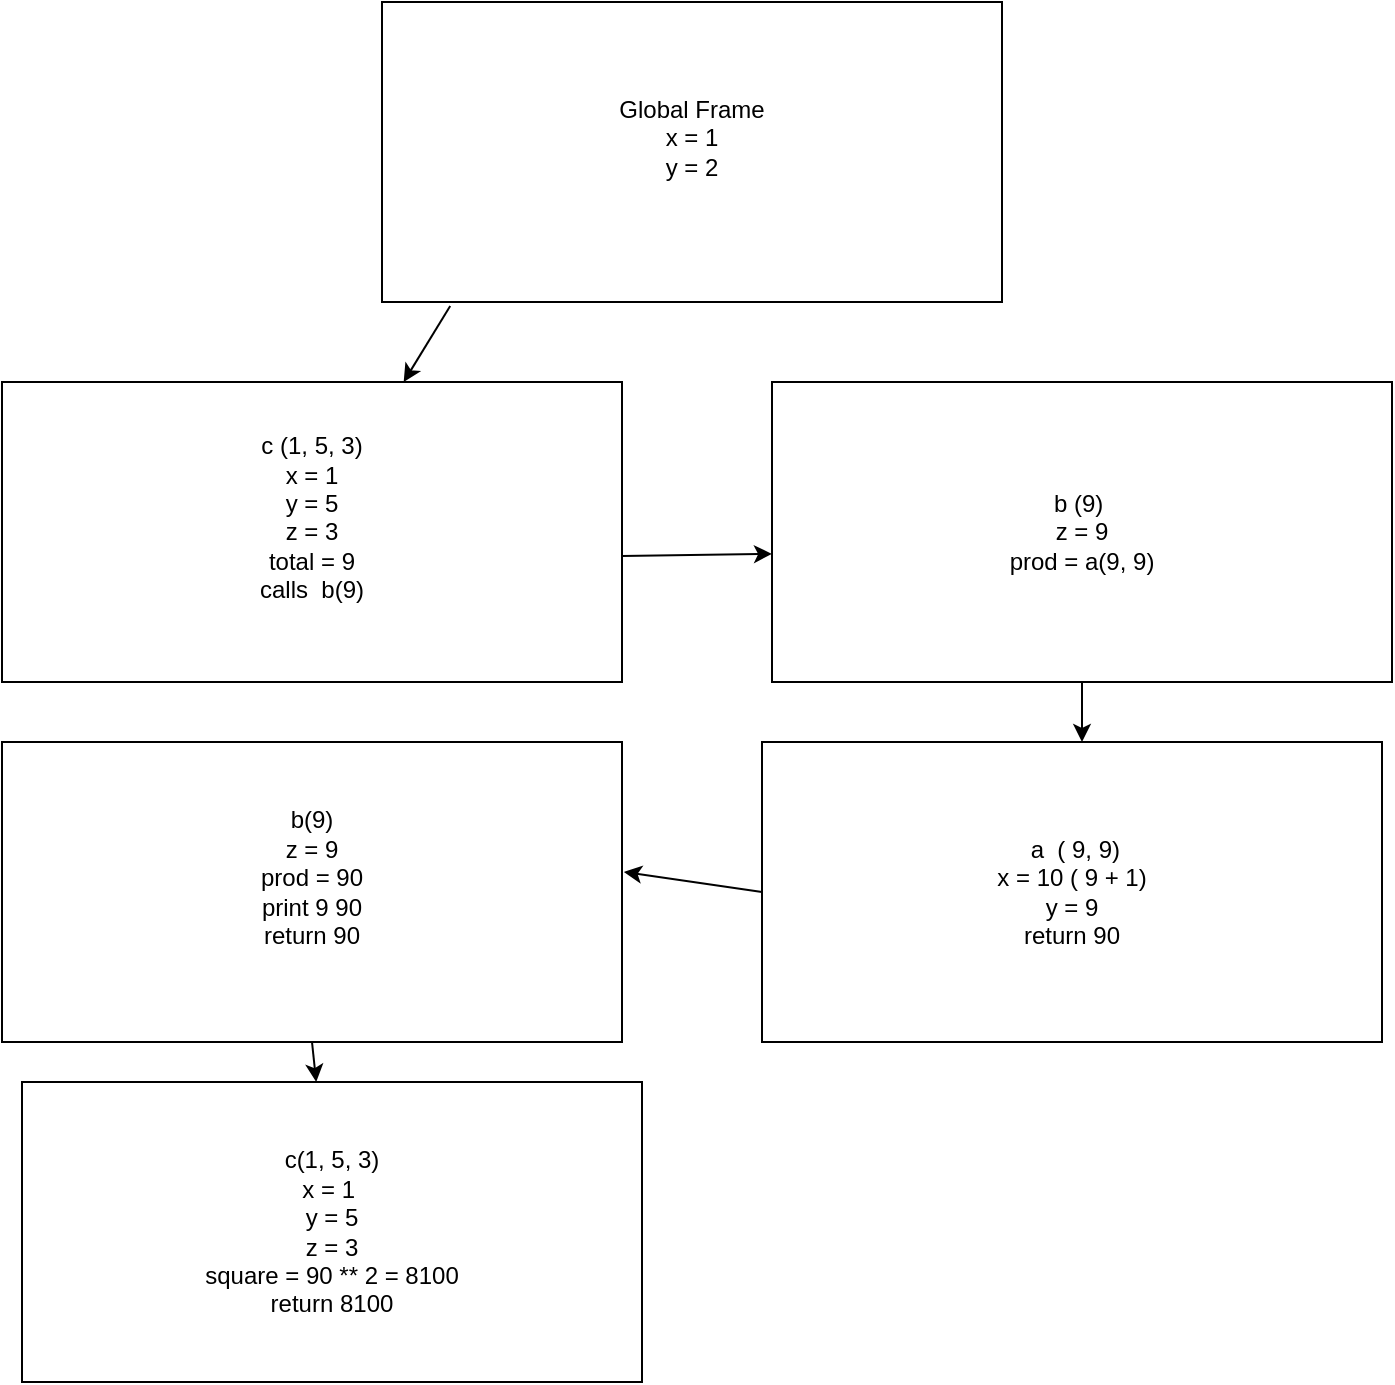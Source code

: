 <mxfile version="24.4.13" type="github">
  <diagram name="Page-1" id="E99-I2yJwPUV4BddeoXo">
    <mxGraphModel dx="1194" dy="647" grid="1" gridSize="10" guides="1" tooltips="1" connect="1" arrows="1" fold="1" page="1" pageScale="1" pageWidth="850" pageHeight="1100" math="0" shadow="0">
      <root>
        <mxCell id="0" />
        <mxCell id="1" parent="0" />
        <mxCell id="6m73HVLtPa08P5zliRXG-1" value="&lt;div&gt;Global Frame&lt;/div&gt;&lt;div&gt;x = 1&lt;/div&gt;&lt;div&gt;y = 2&lt;/div&gt;&lt;div&gt;&lt;br&gt;&lt;/div&gt;" style="rounded=0;whiteSpace=wrap;html=1;" vertex="1" parent="1">
          <mxGeometry x="230" y="20" width="310" height="150" as="geometry" />
        </mxCell>
        <mxCell id="6m73HVLtPa08P5zliRXG-2" value="&amp;nbsp;c (1, 5, 3)&amp;nbsp;&lt;div&gt;x = 1&lt;/div&gt;&lt;div&gt;y = 5&lt;/div&gt;&lt;div&gt;z = 3&lt;/div&gt;&lt;div&gt;total = 9&lt;/div&gt;&lt;div&gt;calls &amp;nbsp;b(9)&lt;/div&gt;&lt;div&gt;&lt;br&gt;&lt;/div&gt;" style="rounded=0;whiteSpace=wrap;html=1;" vertex="1" parent="1">
          <mxGeometry x="40" y="210" width="310" height="150" as="geometry" />
        </mxCell>
        <mxCell id="6m73HVLtPa08P5zliRXG-3" value="b (9)&amp;nbsp;&lt;br&gt;&lt;div&gt;&lt;div&gt;z = 9&lt;br&gt;&lt;/div&gt;&lt;div&gt;prod = a(9, 9)&lt;/div&gt;&lt;/div&gt;" style="rounded=0;whiteSpace=wrap;html=1;" vertex="1" parent="1">
          <mxGeometry x="425" y="210" width="310" height="150" as="geometry" />
        </mxCell>
        <mxCell id="6m73HVLtPa08P5zliRXG-4" value="" style="endArrow=classic;html=1;rounded=0;exitX=0.11;exitY=1.013;exitDx=0;exitDy=0;exitPerimeter=0;" edge="1" parent="1" source="6m73HVLtPa08P5zliRXG-1" target="6m73HVLtPa08P5zliRXG-2">
          <mxGeometry width="50" height="50" relative="1" as="geometry">
            <mxPoint x="400" y="360" as="sourcePoint" />
            <mxPoint x="450" y="310" as="targetPoint" />
          </mxGeometry>
        </mxCell>
        <mxCell id="6m73HVLtPa08P5zliRXG-5" value="" style="endArrow=classic;html=1;rounded=0;exitX=1;exitY=0.58;exitDx=0;exitDy=0;exitPerimeter=0;entryX=0;entryY=0.573;entryDx=0;entryDy=0;entryPerimeter=0;" edge="1" parent="1" source="6m73HVLtPa08P5zliRXG-2" target="6m73HVLtPa08P5zliRXG-3">
          <mxGeometry width="50" height="50" relative="1" as="geometry">
            <mxPoint x="400" y="360" as="sourcePoint" />
            <mxPoint x="450" y="310" as="targetPoint" />
          </mxGeometry>
        </mxCell>
        <mxCell id="6m73HVLtPa08P5zliRXG-6" value="&lt;div&gt;b(9)&lt;/div&gt;&lt;div&gt;z = 9&lt;/div&gt;&lt;div&gt;prod = 90&lt;/div&gt;&lt;div&gt;print 9 90&lt;/div&gt;&lt;div&gt;return 90&lt;/div&gt;&lt;div&gt;&lt;br&gt;&lt;/div&gt;" style="rounded=0;whiteSpace=wrap;html=1;" vertex="1" parent="1">
          <mxGeometry x="40" y="390" width="310" height="150" as="geometry" />
        </mxCell>
        <mxCell id="6m73HVLtPa08P5zliRXG-7" value="&amp;nbsp;a &amp;nbsp;( 9, 9)&lt;div&gt;x = 10 ( 9 + 1)&lt;/div&gt;&lt;div&gt;y = 9&lt;/div&gt;&lt;div&gt;return 90&lt;/div&gt;" style="rounded=0;whiteSpace=wrap;html=1;" vertex="1" parent="1">
          <mxGeometry x="420" y="390" width="310" height="150" as="geometry" />
        </mxCell>
        <mxCell id="6m73HVLtPa08P5zliRXG-8" value="c(1, 5, 3)&lt;br&gt;&lt;div&gt;x = 1&amp;nbsp;&lt;/div&gt;&lt;div&gt;y = 5&lt;/div&gt;&lt;div&gt;z = 3&lt;/div&gt;&lt;div&gt;square = 90 ** 2 = 8100&lt;/div&gt;&lt;div&gt;return 8100&lt;/div&gt;" style="rounded=0;whiteSpace=wrap;html=1;" vertex="1" parent="1">
          <mxGeometry x="50" y="560" width="310" height="150" as="geometry" />
        </mxCell>
        <mxCell id="6m73HVLtPa08P5zliRXG-9" value="" style="endArrow=classic;html=1;rounded=0;exitX=0.5;exitY=1;exitDx=0;exitDy=0;" edge="1" parent="1" source="6m73HVLtPa08P5zliRXG-3">
          <mxGeometry width="50" height="50" relative="1" as="geometry">
            <mxPoint x="360" y="307" as="sourcePoint" />
            <mxPoint x="580" y="390" as="targetPoint" />
          </mxGeometry>
        </mxCell>
        <mxCell id="6m73HVLtPa08P5zliRXG-10" value="" style="endArrow=classic;html=1;rounded=0;exitX=0;exitY=0.5;exitDx=0;exitDy=0;entryX=1.003;entryY=0.433;entryDx=0;entryDy=0;entryPerimeter=0;" edge="1" parent="1" source="6m73HVLtPa08P5zliRXG-7" target="6m73HVLtPa08P5zliRXG-6">
          <mxGeometry width="50" height="50" relative="1" as="geometry">
            <mxPoint x="360" y="307" as="sourcePoint" />
            <mxPoint x="435" y="306" as="targetPoint" />
            <Array as="points" />
          </mxGeometry>
        </mxCell>
        <mxCell id="6m73HVLtPa08P5zliRXG-11" value="" style="endArrow=classic;html=1;rounded=0;exitX=0.5;exitY=1;exitDx=0;exitDy=0;" edge="1" parent="1" source="6m73HVLtPa08P5zliRXG-6" target="6m73HVLtPa08P5zliRXG-8">
          <mxGeometry width="50" height="50" relative="1" as="geometry">
            <mxPoint x="360" y="307" as="sourcePoint" />
            <mxPoint x="435" y="306" as="targetPoint" />
          </mxGeometry>
        </mxCell>
      </root>
    </mxGraphModel>
  </diagram>
</mxfile>
